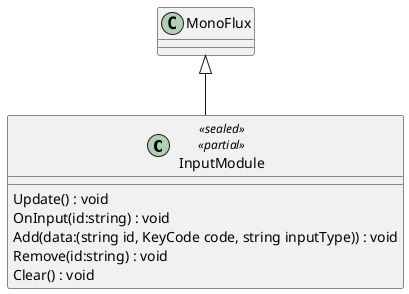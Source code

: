 @startuml
class InputModule <<sealed>> <<partial>> {
    Update() : void
    OnInput(id:string) : void
    Add(data:(string id, KeyCode code, string inputType)) : void
    Remove(id:string) : void
    Clear() : void
}
MonoFlux <|-- InputModule
@enduml
